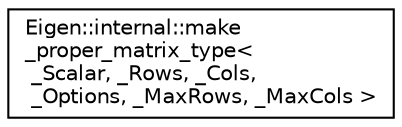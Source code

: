 digraph "Graphical Class Hierarchy"
{
  edge [fontname="Helvetica",fontsize="10",labelfontname="Helvetica",labelfontsize="10"];
  node [fontname="Helvetica",fontsize="10",shape=record];
  rankdir="LR";
  Node1 [label="Eigen::internal::make\l_proper_matrix_type\<\l _Scalar, _Rows, _Cols,\l _Options, _MaxRows, _MaxCols \>",height=0.2,width=0.4,color="black", fillcolor="white", style="filled",URL="$class_eigen_1_1internal_1_1make__proper__matrix__type.html"];
}
